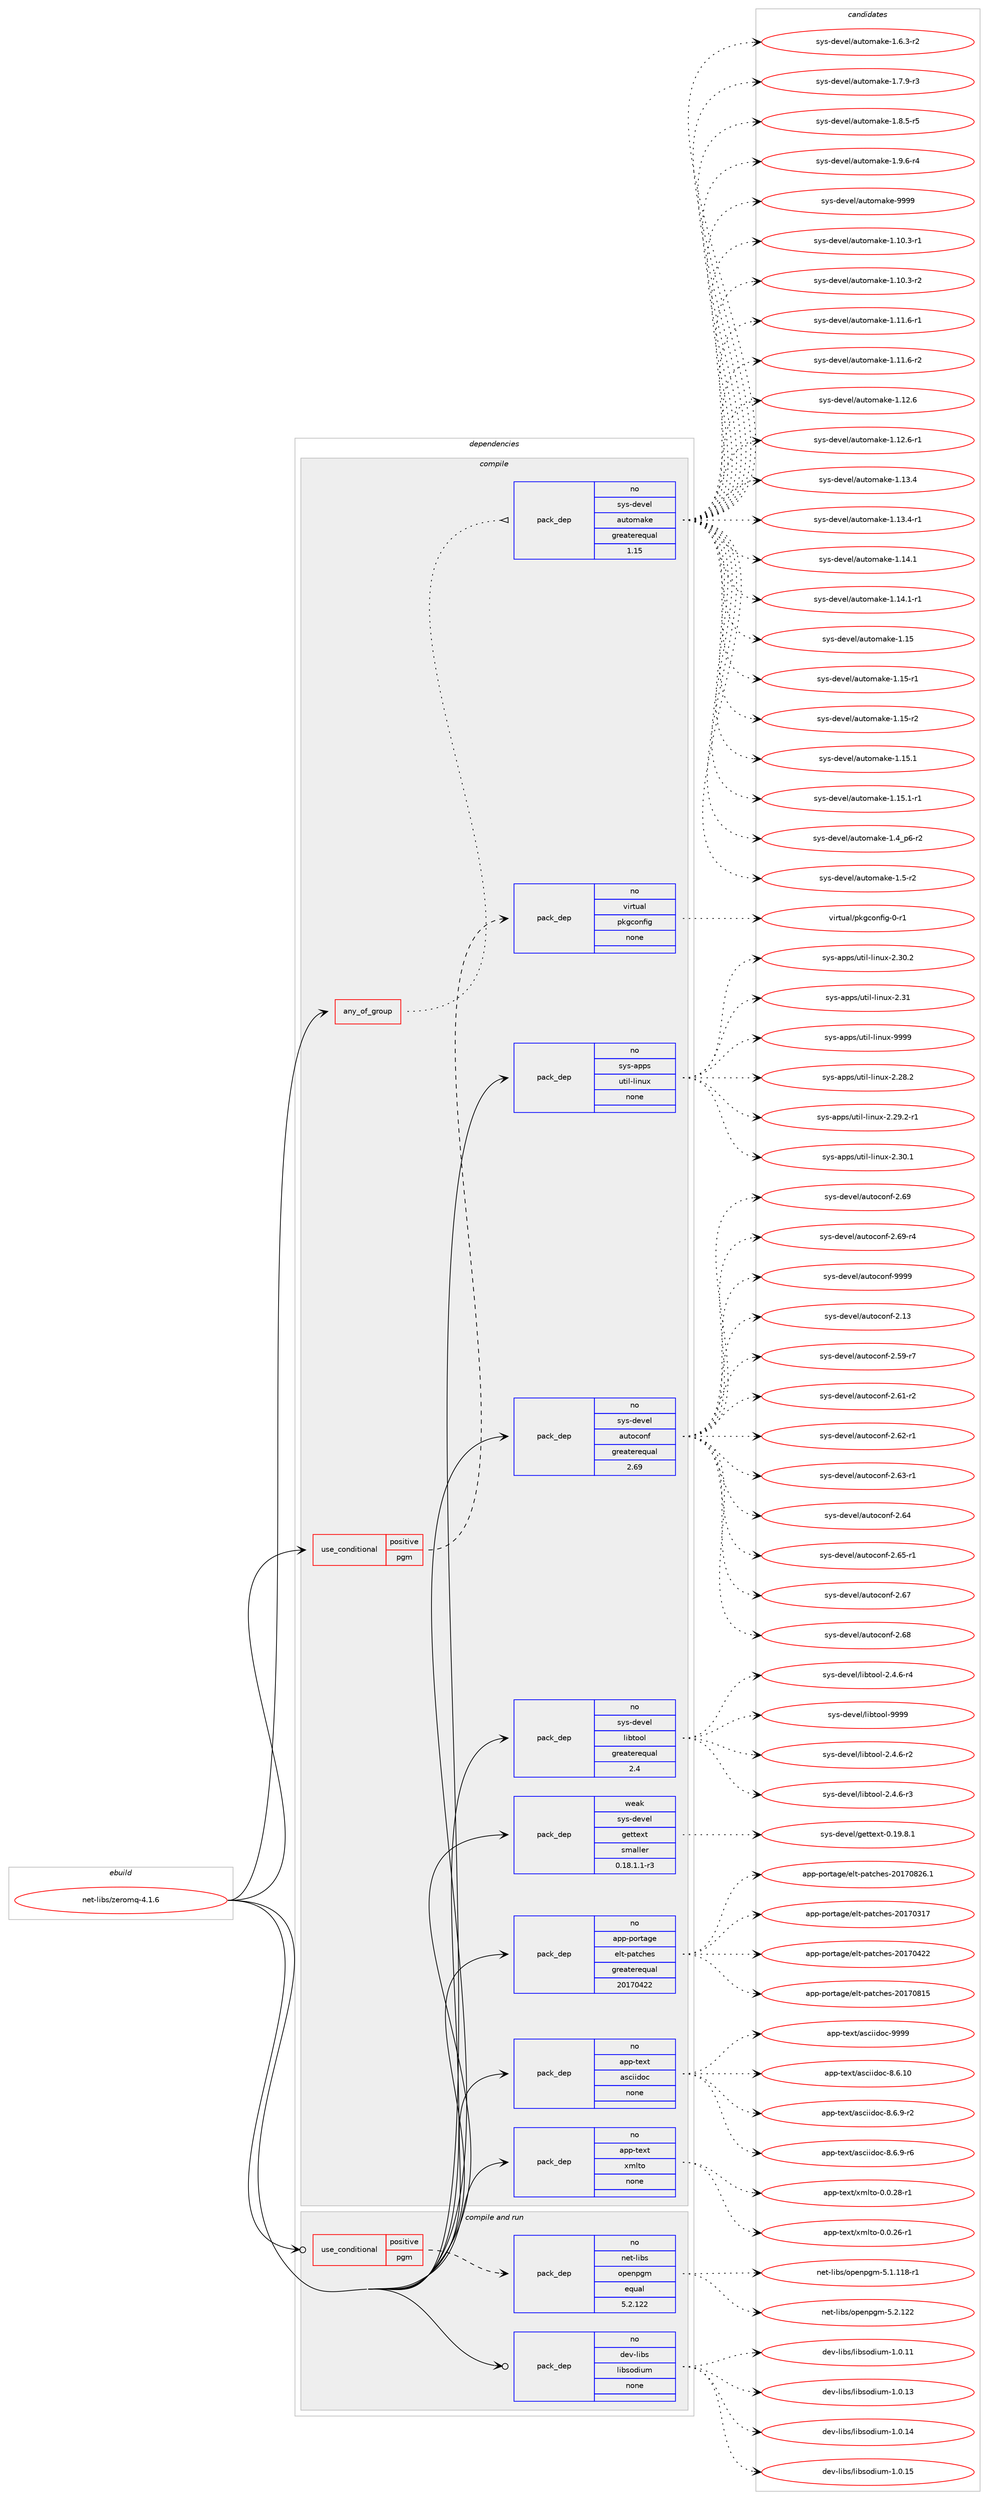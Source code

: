 digraph prolog {

# *************
# Graph options
# *************

newrank=true;
concentrate=true;
compound=true;
graph [rankdir=LR,fontname=Helvetica,fontsize=10,ranksep=1.5];#, ranksep=2.5, nodesep=0.2];
edge  [arrowhead=vee];
node  [fontname=Helvetica,fontsize=10];

# **********
# The ebuild
# **********

subgraph cluster_leftcol {
color=gray;
rank=same;
label=<<i>ebuild</i>>;
id [label="net-libs/zeromq-4.1.6", color=red, width=4, href="../net-libs/zeromq-4.1.6.svg"];
}

# ****************
# The dependencies
# ****************

subgraph cluster_midcol {
color=gray;
label=<<i>dependencies</i>>;
subgraph cluster_compile {
fillcolor="#eeeeee";
style=filled;
label=<<i>compile</i>>;
subgraph any6877 {
dependency420187 [label=<<TABLE BORDER="0" CELLBORDER="1" CELLSPACING="0" CELLPADDING="4"><TR><TD CELLPADDING="10">any_of_group</TD></TR></TABLE>>, shape=none, color=red];subgraph pack309187 {
dependency420188 [label=<<TABLE BORDER="0" CELLBORDER="1" CELLSPACING="0" CELLPADDING="4" WIDTH="220"><TR><TD ROWSPAN="6" CELLPADDING="30">pack_dep</TD></TR><TR><TD WIDTH="110">no</TD></TR><TR><TD>sys-devel</TD></TR><TR><TD>automake</TD></TR><TR><TD>greaterequal</TD></TR><TR><TD>1.15</TD></TR></TABLE>>, shape=none, color=blue];
}
dependency420187:e -> dependency420188:w [weight=20,style="dotted",arrowhead="oinv"];
}
id:e -> dependency420187:w [weight=20,style="solid",arrowhead="vee"];
subgraph cond103931 {
dependency420189 [label=<<TABLE BORDER="0" CELLBORDER="1" CELLSPACING="0" CELLPADDING="4"><TR><TD ROWSPAN="3" CELLPADDING="10">use_conditional</TD></TR><TR><TD>positive</TD></TR><TR><TD>pgm</TD></TR></TABLE>>, shape=none, color=red];
subgraph pack309188 {
dependency420190 [label=<<TABLE BORDER="0" CELLBORDER="1" CELLSPACING="0" CELLPADDING="4" WIDTH="220"><TR><TD ROWSPAN="6" CELLPADDING="30">pack_dep</TD></TR><TR><TD WIDTH="110">no</TD></TR><TR><TD>virtual</TD></TR><TR><TD>pkgconfig</TD></TR><TR><TD>none</TD></TR><TR><TD></TD></TR></TABLE>>, shape=none, color=blue];
}
dependency420189:e -> dependency420190:w [weight=20,style="dashed",arrowhead="vee"];
}
id:e -> dependency420189:w [weight=20,style="solid",arrowhead="vee"];
subgraph pack309189 {
dependency420191 [label=<<TABLE BORDER="0" CELLBORDER="1" CELLSPACING="0" CELLPADDING="4" WIDTH="220"><TR><TD ROWSPAN="6" CELLPADDING="30">pack_dep</TD></TR><TR><TD WIDTH="110">no</TD></TR><TR><TD>app-portage</TD></TR><TR><TD>elt-patches</TD></TR><TR><TD>greaterequal</TD></TR><TR><TD>20170422</TD></TR></TABLE>>, shape=none, color=blue];
}
id:e -> dependency420191:w [weight=20,style="solid",arrowhead="vee"];
subgraph pack309190 {
dependency420192 [label=<<TABLE BORDER="0" CELLBORDER="1" CELLSPACING="0" CELLPADDING="4" WIDTH="220"><TR><TD ROWSPAN="6" CELLPADDING="30">pack_dep</TD></TR><TR><TD WIDTH="110">no</TD></TR><TR><TD>app-text</TD></TR><TR><TD>asciidoc</TD></TR><TR><TD>none</TD></TR><TR><TD></TD></TR></TABLE>>, shape=none, color=blue];
}
id:e -> dependency420192:w [weight=20,style="solid",arrowhead="vee"];
subgraph pack309191 {
dependency420193 [label=<<TABLE BORDER="0" CELLBORDER="1" CELLSPACING="0" CELLPADDING="4" WIDTH="220"><TR><TD ROWSPAN="6" CELLPADDING="30">pack_dep</TD></TR><TR><TD WIDTH="110">no</TD></TR><TR><TD>app-text</TD></TR><TR><TD>xmlto</TD></TR><TR><TD>none</TD></TR><TR><TD></TD></TR></TABLE>>, shape=none, color=blue];
}
id:e -> dependency420193:w [weight=20,style="solid",arrowhead="vee"];
subgraph pack309192 {
dependency420194 [label=<<TABLE BORDER="0" CELLBORDER="1" CELLSPACING="0" CELLPADDING="4" WIDTH="220"><TR><TD ROWSPAN="6" CELLPADDING="30">pack_dep</TD></TR><TR><TD WIDTH="110">no</TD></TR><TR><TD>sys-apps</TD></TR><TR><TD>util-linux</TD></TR><TR><TD>none</TD></TR><TR><TD></TD></TR></TABLE>>, shape=none, color=blue];
}
id:e -> dependency420194:w [weight=20,style="solid",arrowhead="vee"];
subgraph pack309193 {
dependency420195 [label=<<TABLE BORDER="0" CELLBORDER="1" CELLSPACING="0" CELLPADDING="4" WIDTH="220"><TR><TD ROWSPAN="6" CELLPADDING="30">pack_dep</TD></TR><TR><TD WIDTH="110">no</TD></TR><TR><TD>sys-devel</TD></TR><TR><TD>autoconf</TD></TR><TR><TD>greaterequal</TD></TR><TR><TD>2.69</TD></TR></TABLE>>, shape=none, color=blue];
}
id:e -> dependency420195:w [weight=20,style="solid",arrowhead="vee"];
subgraph pack309194 {
dependency420196 [label=<<TABLE BORDER="0" CELLBORDER="1" CELLSPACING="0" CELLPADDING="4" WIDTH="220"><TR><TD ROWSPAN="6" CELLPADDING="30">pack_dep</TD></TR><TR><TD WIDTH="110">no</TD></TR><TR><TD>sys-devel</TD></TR><TR><TD>libtool</TD></TR><TR><TD>greaterequal</TD></TR><TR><TD>2.4</TD></TR></TABLE>>, shape=none, color=blue];
}
id:e -> dependency420196:w [weight=20,style="solid",arrowhead="vee"];
subgraph pack309195 {
dependency420197 [label=<<TABLE BORDER="0" CELLBORDER="1" CELLSPACING="0" CELLPADDING="4" WIDTH="220"><TR><TD ROWSPAN="6" CELLPADDING="30">pack_dep</TD></TR><TR><TD WIDTH="110">weak</TD></TR><TR><TD>sys-devel</TD></TR><TR><TD>gettext</TD></TR><TR><TD>smaller</TD></TR><TR><TD>0.18.1.1-r3</TD></TR></TABLE>>, shape=none, color=blue];
}
id:e -> dependency420197:w [weight=20,style="solid",arrowhead="vee"];
}
subgraph cluster_compileandrun {
fillcolor="#eeeeee";
style=filled;
label=<<i>compile and run</i>>;
subgraph cond103932 {
dependency420198 [label=<<TABLE BORDER="0" CELLBORDER="1" CELLSPACING="0" CELLPADDING="4"><TR><TD ROWSPAN="3" CELLPADDING="10">use_conditional</TD></TR><TR><TD>positive</TD></TR><TR><TD>pgm</TD></TR></TABLE>>, shape=none, color=red];
subgraph pack309196 {
dependency420199 [label=<<TABLE BORDER="0" CELLBORDER="1" CELLSPACING="0" CELLPADDING="4" WIDTH="220"><TR><TD ROWSPAN="6" CELLPADDING="30">pack_dep</TD></TR><TR><TD WIDTH="110">no</TD></TR><TR><TD>net-libs</TD></TR><TR><TD>openpgm</TD></TR><TR><TD>equal</TD></TR><TR><TD>5.2.122</TD></TR></TABLE>>, shape=none, color=blue];
}
dependency420198:e -> dependency420199:w [weight=20,style="dashed",arrowhead="vee"];
}
id:e -> dependency420198:w [weight=20,style="solid",arrowhead="odotvee"];
subgraph pack309197 {
dependency420200 [label=<<TABLE BORDER="0" CELLBORDER="1" CELLSPACING="0" CELLPADDING="4" WIDTH="220"><TR><TD ROWSPAN="6" CELLPADDING="30">pack_dep</TD></TR><TR><TD WIDTH="110">no</TD></TR><TR><TD>dev-libs</TD></TR><TR><TD>libsodium</TD></TR><TR><TD>none</TD></TR><TR><TD></TD></TR></TABLE>>, shape=none, color=blue];
}
id:e -> dependency420200:w [weight=20,style="solid",arrowhead="odotvee"];
}
subgraph cluster_run {
fillcolor="#eeeeee";
style=filled;
label=<<i>run</i>>;
}
}

# **************
# The candidates
# **************

subgraph cluster_choices {
rank=same;
color=gray;
label=<<i>candidates</i>>;

subgraph choice309187 {
color=black;
nodesep=1;
choice11512111545100101118101108479711711611110997107101454946494846514511449 [label="sys-devel/automake-1.10.3-r1", color=red, width=4,href="../sys-devel/automake-1.10.3-r1.svg"];
choice11512111545100101118101108479711711611110997107101454946494846514511450 [label="sys-devel/automake-1.10.3-r2", color=red, width=4,href="../sys-devel/automake-1.10.3-r2.svg"];
choice11512111545100101118101108479711711611110997107101454946494946544511449 [label="sys-devel/automake-1.11.6-r1", color=red, width=4,href="../sys-devel/automake-1.11.6-r1.svg"];
choice11512111545100101118101108479711711611110997107101454946494946544511450 [label="sys-devel/automake-1.11.6-r2", color=red, width=4,href="../sys-devel/automake-1.11.6-r2.svg"];
choice1151211154510010111810110847971171161111099710710145494649504654 [label="sys-devel/automake-1.12.6", color=red, width=4,href="../sys-devel/automake-1.12.6.svg"];
choice11512111545100101118101108479711711611110997107101454946495046544511449 [label="sys-devel/automake-1.12.6-r1", color=red, width=4,href="../sys-devel/automake-1.12.6-r1.svg"];
choice1151211154510010111810110847971171161111099710710145494649514652 [label="sys-devel/automake-1.13.4", color=red, width=4,href="../sys-devel/automake-1.13.4.svg"];
choice11512111545100101118101108479711711611110997107101454946495146524511449 [label="sys-devel/automake-1.13.4-r1", color=red, width=4,href="../sys-devel/automake-1.13.4-r1.svg"];
choice1151211154510010111810110847971171161111099710710145494649524649 [label="sys-devel/automake-1.14.1", color=red, width=4,href="../sys-devel/automake-1.14.1.svg"];
choice11512111545100101118101108479711711611110997107101454946495246494511449 [label="sys-devel/automake-1.14.1-r1", color=red, width=4,href="../sys-devel/automake-1.14.1-r1.svg"];
choice115121115451001011181011084797117116111109971071014549464953 [label="sys-devel/automake-1.15", color=red, width=4,href="../sys-devel/automake-1.15.svg"];
choice1151211154510010111810110847971171161111099710710145494649534511449 [label="sys-devel/automake-1.15-r1", color=red, width=4,href="../sys-devel/automake-1.15-r1.svg"];
choice1151211154510010111810110847971171161111099710710145494649534511450 [label="sys-devel/automake-1.15-r2", color=red, width=4,href="../sys-devel/automake-1.15-r2.svg"];
choice1151211154510010111810110847971171161111099710710145494649534649 [label="sys-devel/automake-1.15.1", color=red, width=4,href="../sys-devel/automake-1.15.1.svg"];
choice11512111545100101118101108479711711611110997107101454946495346494511449 [label="sys-devel/automake-1.15.1-r1", color=red, width=4,href="../sys-devel/automake-1.15.1-r1.svg"];
choice115121115451001011181011084797117116111109971071014549465295112544511450 [label="sys-devel/automake-1.4_p6-r2", color=red, width=4,href="../sys-devel/automake-1.4_p6-r2.svg"];
choice11512111545100101118101108479711711611110997107101454946534511450 [label="sys-devel/automake-1.5-r2", color=red, width=4,href="../sys-devel/automake-1.5-r2.svg"];
choice115121115451001011181011084797117116111109971071014549465446514511450 [label="sys-devel/automake-1.6.3-r2", color=red, width=4,href="../sys-devel/automake-1.6.3-r2.svg"];
choice115121115451001011181011084797117116111109971071014549465546574511451 [label="sys-devel/automake-1.7.9-r3", color=red, width=4,href="../sys-devel/automake-1.7.9-r3.svg"];
choice115121115451001011181011084797117116111109971071014549465646534511453 [label="sys-devel/automake-1.8.5-r5", color=red, width=4,href="../sys-devel/automake-1.8.5-r5.svg"];
choice115121115451001011181011084797117116111109971071014549465746544511452 [label="sys-devel/automake-1.9.6-r4", color=red, width=4,href="../sys-devel/automake-1.9.6-r4.svg"];
choice115121115451001011181011084797117116111109971071014557575757 [label="sys-devel/automake-9999", color=red, width=4,href="../sys-devel/automake-9999.svg"];
dependency420188:e -> choice11512111545100101118101108479711711611110997107101454946494846514511449:w [style=dotted,weight="100"];
dependency420188:e -> choice11512111545100101118101108479711711611110997107101454946494846514511450:w [style=dotted,weight="100"];
dependency420188:e -> choice11512111545100101118101108479711711611110997107101454946494946544511449:w [style=dotted,weight="100"];
dependency420188:e -> choice11512111545100101118101108479711711611110997107101454946494946544511450:w [style=dotted,weight="100"];
dependency420188:e -> choice1151211154510010111810110847971171161111099710710145494649504654:w [style=dotted,weight="100"];
dependency420188:e -> choice11512111545100101118101108479711711611110997107101454946495046544511449:w [style=dotted,weight="100"];
dependency420188:e -> choice1151211154510010111810110847971171161111099710710145494649514652:w [style=dotted,weight="100"];
dependency420188:e -> choice11512111545100101118101108479711711611110997107101454946495146524511449:w [style=dotted,weight="100"];
dependency420188:e -> choice1151211154510010111810110847971171161111099710710145494649524649:w [style=dotted,weight="100"];
dependency420188:e -> choice11512111545100101118101108479711711611110997107101454946495246494511449:w [style=dotted,weight="100"];
dependency420188:e -> choice115121115451001011181011084797117116111109971071014549464953:w [style=dotted,weight="100"];
dependency420188:e -> choice1151211154510010111810110847971171161111099710710145494649534511449:w [style=dotted,weight="100"];
dependency420188:e -> choice1151211154510010111810110847971171161111099710710145494649534511450:w [style=dotted,weight="100"];
dependency420188:e -> choice1151211154510010111810110847971171161111099710710145494649534649:w [style=dotted,weight="100"];
dependency420188:e -> choice11512111545100101118101108479711711611110997107101454946495346494511449:w [style=dotted,weight="100"];
dependency420188:e -> choice115121115451001011181011084797117116111109971071014549465295112544511450:w [style=dotted,weight="100"];
dependency420188:e -> choice11512111545100101118101108479711711611110997107101454946534511450:w [style=dotted,weight="100"];
dependency420188:e -> choice115121115451001011181011084797117116111109971071014549465446514511450:w [style=dotted,weight="100"];
dependency420188:e -> choice115121115451001011181011084797117116111109971071014549465546574511451:w [style=dotted,weight="100"];
dependency420188:e -> choice115121115451001011181011084797117116111109971071014549465646534511453:w [style=dotted,weight="100"];
dependency420188:e -> choice115121115451001011181011084797117116111109971071014549465746544511452:w [style=dotted,weight="100"];
dependency420188:e -> choice115121115451001011181011084797117116111109971071014557575757:w [style=dotted,weight="100"];
}
subgraph choice309188 {
color=black;
nodesep=1;
choice11810511411611797108471121071039911111010210510345484511449 [label="virtual/pkgconfig-0-r1", color=red, width=4,href="../virtual/pkgconfig-0-r1.svg"];
dependency420190:e -> choice11810511411611797108471121071039911111010210510345484511449:w [style=dotted,weight="100"];
}
subgraph choice309189 {
color=black;
nodesep=1;
choice97112112451121111141169710310147101108116451129711699104101115455048495548514955 [label="app-portage/elt-patches-20170317", color=red, width=4,href="../app-portage/elt-patches-20170317.svg"];
choice97112112451121111141169710310147101108116451129711699104101115455048495548525050 [label="app-portage/elt-patches-20170422", color=red, width=4,href="../app-portage/elt-patches-20170422.svg"];
choice97112112451121111141169710310147101108116451129711699104101115455048495548564953 [label="app-portage/elt-patches-20170815", color=red, width=4,href="../app-portage/elt-patches-20170815.svg"];
choice971121124511211111411697103101471011081164511297116991041011154550484955485650544649 [label="app-portage/elt-patches-20170826.1", color=red, width=4,href="../app-portage/elt-patches-20170826.1.svg"];
dependency420191:e -> choice97112112451121111141169710310147101108116451129711699104101115455048495548514955:w [style=dotted,weight="100"];
dependency420191:e -> choice97112112451121111141169710310147101108116451129711699104101115455048495548525050:w [style=dotted,weight="100"];
dependency420191:e -> choice97112112451121111141169710310147101108116451129711699104101115455048495548564953:w [style=dotted,weight="100"];
dependency420191:e -> choice971121124511211111411697103101471011081164511297116991041011154550484955485650544649:w [style=dotted,weight="100"];
}
subgraph choice309190 {
color=black;
nodesep=1;
choice97112112451161011201164797115991051051001119945564654464948 [label="app-text/asciidoc-8.6.10", color=red, width=4,href="../app-text/asciidoc-8.6.10.svg"];
choice9711211245116101120116479711599105105100111994556465446574511450 [label="app-text/asciidoc-8.6.9-r2", color=red, width=4,href="../app-text/asciidoc-8.6.9-r2.svg"];
choice9711211245116101120116479711599105105100111994556465446574511454 [label="app-text/asciidoc-8.6.9-r6", color=red, width=4,href="../app-text/asciidoc-8.6.9-r6.svg"];
choice9711211245116101120116479711599105105100111994557575757 [label="app-text/asciidoc-9999", color=red, width=4,href="../app-text/asciidoc-9999.svg"];
dependency420192:e -> choice97112112451161011201164797115991051051001119945564654464948:w [style=dotted,weight="100"];
dependency420192:e -> choice9711211245116101120116479711599105105100111994556465446574511450:w [style=dotted,weight="100"];
dependency420192:e -> choice9711211245116101120116479711599105105100111994556465446574511454:w [style=dotted,weight="100"];
dependency420192:e -> choice9711211245116101120116479711599105105100111994557575757:w [style=dotted,weight="100"];
}
subgraph choice309191 {
color=black;
nodesep=1;
choice971121124511610112011647120109108116111454846484650544511449 [label="app-text/xmlto-0.0.26-r1", color=red, width=4,href="../app-text/xmlto-0.0.26-r1.svg"];
choice971121124511610112011647120109108116111454846484650564511449 [label="app-text/xmlto-0.0.28-r1", color=red, width=4,href="../app-text/xmlto-0.0.28-r1.svg"];
dependency420193:e -> choice971121124511610112011647120109108116111454846484650544511449:w [style=dotted,weight="100"];
dependency420193:e -> choice971121124511610112011647120109108116111454846484650564511449:w [style=dotted,weight="100"];
}
subgraph choice309192 {
color=black;
nodesep=1;
choice1151211154597112112115471171161051084510810511011712045504650564650 [label="sys-apps/util-linux-2.28.2", color=red, width=4,href="../sys-apps/util-linux-2.28.2.svg"];
choice11512111545971121121154711711610510845108105110117120455046505746504511449 [label="sys-apps/util-linux-2.29.2-r1", color=red, width=4,href="../sys-apps/util-linux-2.29.2-r1.svg"];
choice1151211154597112112115471171161051084510810511011712045504651484649 [label="sys-apps/util-linux-2.30.1", color=red, width=4,href="../sys-apps/util-linux-2.30.1.svg"];
choice1151211154597112112115471171161051084510810511011712045504651484650 [label="sys-apps/util-linux-2.30.2", color=red, width=4,href="../sys-apps/util-linux-2.30.2.svg"];
choice115121115459711211211547117116105108451081051101171204550465149 [label="sys-apps/util-linux-2.31", color=red, width=4,href="../sys-apps/util-linux-2.31.svg"];
choice115121115459711211211547117116105108451081051101171204557575757 [label="sys-apps/util-linux-9999", color=red, width=4,href="../sys-apps/util-linux-9999.svg"];
dependency420194:e -> choice1151211154597112112115471171161051084510810511011712045504650564650:w [style=dotted,weight="100"];
dependency420194:e -> choice11512111545971121121154711711610510845108105110117120455046505746504511449:w [style=dotted,weight="100"];
dependency420194:e -> choice1151211154597112112115471171161051084510810511011712045504651484649:w [style=dotted,weight="100"];
dependency420194:e -> choice1151211154597112112115471171161051084510810511011712045504651484650:w [style=dotted,weight="100"];
dependency420194:e -> choice115121115459711211211547117116105108451081051101171204550465149:w [style=dotted,weight="100"];
dependency420194:e -> choice115121115459711211211547117116105108451081051101171204557575757:w [style=dotted,weight="100"];
}
subgraph choice309193 {
color=black;
nodesep=1;
choice115121115451001011181011084797117116111991111101024550464951 [label="sys-devel/autoconf-2.13", color=red, width=4,href="../sys-devel/autoconf-2.13.svg"];
choice1151211154510010111810110847971171161119911111010245504653574511455 [label="sys-devel/autoconf-2.59-r7", color=red, width=4,href="../sys-devel/autoconf-2.59-r7.svg"];
choice1151211154510010111810110847971171161119911111010245504654494511450 [label="sys-devel/autoconf-2.61-r2", color=red, width=4,href="../sys-devel/autoconf-2.61-r2.svg"];
choice1151211154510010111810110847971171161119911111010245504654504511449 [label="sys-devel/autoconf-2.62-r1", color=red, width=4,href="../sys-devel/autoconf-2.62-r1.svg"];
choice1151211154510010111810110847971171161119911111010245504654514511449 [label="sys-devel/autoconf-2.63-r1", color=red, width=4,href="../sys-devel/autoconf-2.63-r1.svg"];
choice115121115451001011181011084797117116111991111101024550465452 [label="sys-devel/autoconf-2.64", color=red, width=4,href="../sys-devel/autoconf-2.64.svg"];
choice1151211154510010111810110847971171161119911111010245504654534511449 [label="sys-devel/autoconf-2.65-r1", color=red, width=4,href="../sys-devel/autoconf-2.65-r1.svg"];
choice115121115451001011181011084797117116111991111101024550465455 [label="sys-devel/autoconf-2.67", color=red, width=4,href="../sys-devel/autoconf-2.67.svg"];
choice115121115451001011181011084797117116111991111101024550465456 [label="sys-devel/autoconf-2.68", color=red, width=4,href="../sys-devel/autoconf-2.68.svg"];
choice115121115451001011181011084797117116111991111101024550465457 [label="sys-devel/autoconf-2.69", color=red, width=4,href="../sys-devel/autoconf-2.69.svg"];
choice1151211154510010111810110847971171161119911111010245504654574511452 [label="sys-devel/autoconf-2.69-r4", color=red, width=4,href="../sys-devel/autoconf-2.69-r4.svg"];
choice115121115451001011181011084797117116111991111101024557575757 [label="sys-devel/autoconf-9999", color=red, width=4,href="../sys-devel/autoconf-9999.svg"];
dependency420195:e -> choice115121115451001011181011084797117116111991111101024550464951:w [style=dotted,weight="100"];
dependency420195:e -> choice1151211154510010111810110847971171161119911111010245504653574511455:w [style=dotted,weight="100"];
dependency420195:e -> choice1151211154510010111810110847971171161119911111010245504654494511450:w [style=dotted,weight="100"];
dependency420195:e -> choice1151211154510010111810110847971171161119911111010245504654504511449:w [style=dotted,weight="100"];
dependency420195:e -> choice1151211154510010111810110847971171161119911111010245504654514511449:w [style=dotted,weight="100"];
dependency420195:e -> choice115121115451001011181011084797117116111991111101024550465452:w [style=dotted,weight="100"];
dependency420195:e -> choice1151211154510010111810110847971171161119911111010245504654534511449:w [style=dotted,weight="100"];
dependency420195:e -> choice115121115451001011181011084797117116111991111101024550465455:w [style=dotted,weight="100"];
dependency420195:e -> choice115121115451001011181011084797117116111991111101024550465456:w [style=dotted,weight="100"];
dependency420195:e -> choice115121115451001011181011084797117116111991111101024550465457:w [style=dotted,weight="100"];
dependency420195:e -> choice1151211154510010111810110847971171161119911111010245504654574511452:w [style=dotted,weight="100"];
dependency420195:e -> choice115121115451001011181011084797117116111991111101024557575757:w [style=dotted,weight="100"];
}
subgraph choice309194 {
color=black;
nodesep=1;
choice1151211154510010111810110847108105981161111111084550465246544511450 [label="sys-devel/libtool-2.4.6-r2", color=red, width=4,href="../sys-devel/libtool-2.4.6-r2.svg"];
choice1151211154510010111810110847108105981161111111084550465246544511451 [label="sys-devel/libtool-2.4.6-r3", color=red, width=4,href="../sys-devel/libtool-2.4.6-r3.svg"];
choice1151211154510010111810110847108105981161111111084550465246544511452 [label="sys-devel/libtool-2.4.6-r4", color=red, width=4,href="../sys-devel/libtool-2.4.6-r4.svg"];
choice1151211154510010111810110847108105981161111111084557575757 [label="sys-devel/libtool-9999", color=red, width=4,href="../sys-devel/libtool-9999.svg"];
dependency420196:e -> choice1151211154510010111810110847108105981161111111084550465246544511450:w [style=dotted,weight="100"];
dependency420196:e -> choice1151211154510010111810110847108105981161111111084550465246544511451:w [style=dotted,weight="100"];
dependency420196:e -> choice1151211154510010111810110847108105981161111111084550465246544511452:w [style=dotted,weight="100"];
dependency420196:e -> choice1151211154510010111810110847108105981161111111084557575757:w [style=dotted,weight="100"];
}
subgraph choice309195 {
color=black;
nodesep=1;
choice1151211154510010111810110847103101116116101120116454846495746564649 [label="sys-devel/gettext-0.19.8.1", color=red, width=4,href="../sys-devel/gettext-0.19.8.1.svg"];
dependency420197:e -> choice1151211154510010111810110847103101116116101120116454846495746564649:w [style=dotted,weight="100"];
}
subgraph choice309196 {
color=black;
nodesep=1;
choice11010111645108105981154711111210111011210310945534649464949564511449 [label="net-libs/openpgm-5.1.118-r1", color=red, width=4,href="../net-libs/openpgm-5.1.118-r1.svg"];
choice1101011164510810598115471111121011101121031094553465046495050 [label="net-libs/openpgm-5.2.122", color=red, width=4,href="../net-libs/openpgm-5.2.122.svg"];
dependency420199:e -> choice11010111645108105981154711111210111011210310945534649464949564511449:w [style=dotted,weight="100"];
dependency420199:e -> choice1101011164510810598115471111121011101121031094553465046495050:w [style=dotted,weight="100"];
}
subgraph choice309197 {
color=black;
nodesep=1;
choice1001011184510810598115471081059811511110010511710945494648464949 [label="dev-libs/libsodium-1.0.11", color=red, width=4,href="../dev-libs/libsodium-1.0.11.svg"];
choice1001011184510810598115471081059811511110010511710945494648464951 [label="dev-libs/libsodium-1.0.13", color=red, width=4,href="../dev-libs/libsodium-1.0.13.svg"];
choice1001011184510810598115471081059811511110010511710945494648464952 [label="dev-libs/libsodium-1.0.14", color=red, width=4,href="../dev-libs/libsodium-1.0.14.svg"];
choice1001011184510810598115471081059811511110010511710945494648464953 [label="dev-libs/libsodium-1.0.15", color=red, width=4,href="../dev-libs/libsodium-1.0.15.svg"];
dependency420200:e -> choice1001011184510810598115471081059811511110010511710945494648464949:w [style=dotted,weight="100"];
dependency420200:e -> choice1001011184510810598115471081059811511110010511710945494648464951:w [style=dotted,weight="100"];
dependency420200:e -> choice1001011184510810598115471081059811511110010511710945494648464952:w [style=dotted,weight="100"];
dependency420200:e -> choice1001011184510810598115471081059811511110010511710945494648464953:w [style=dotted,weight="100"];
}
}

}
